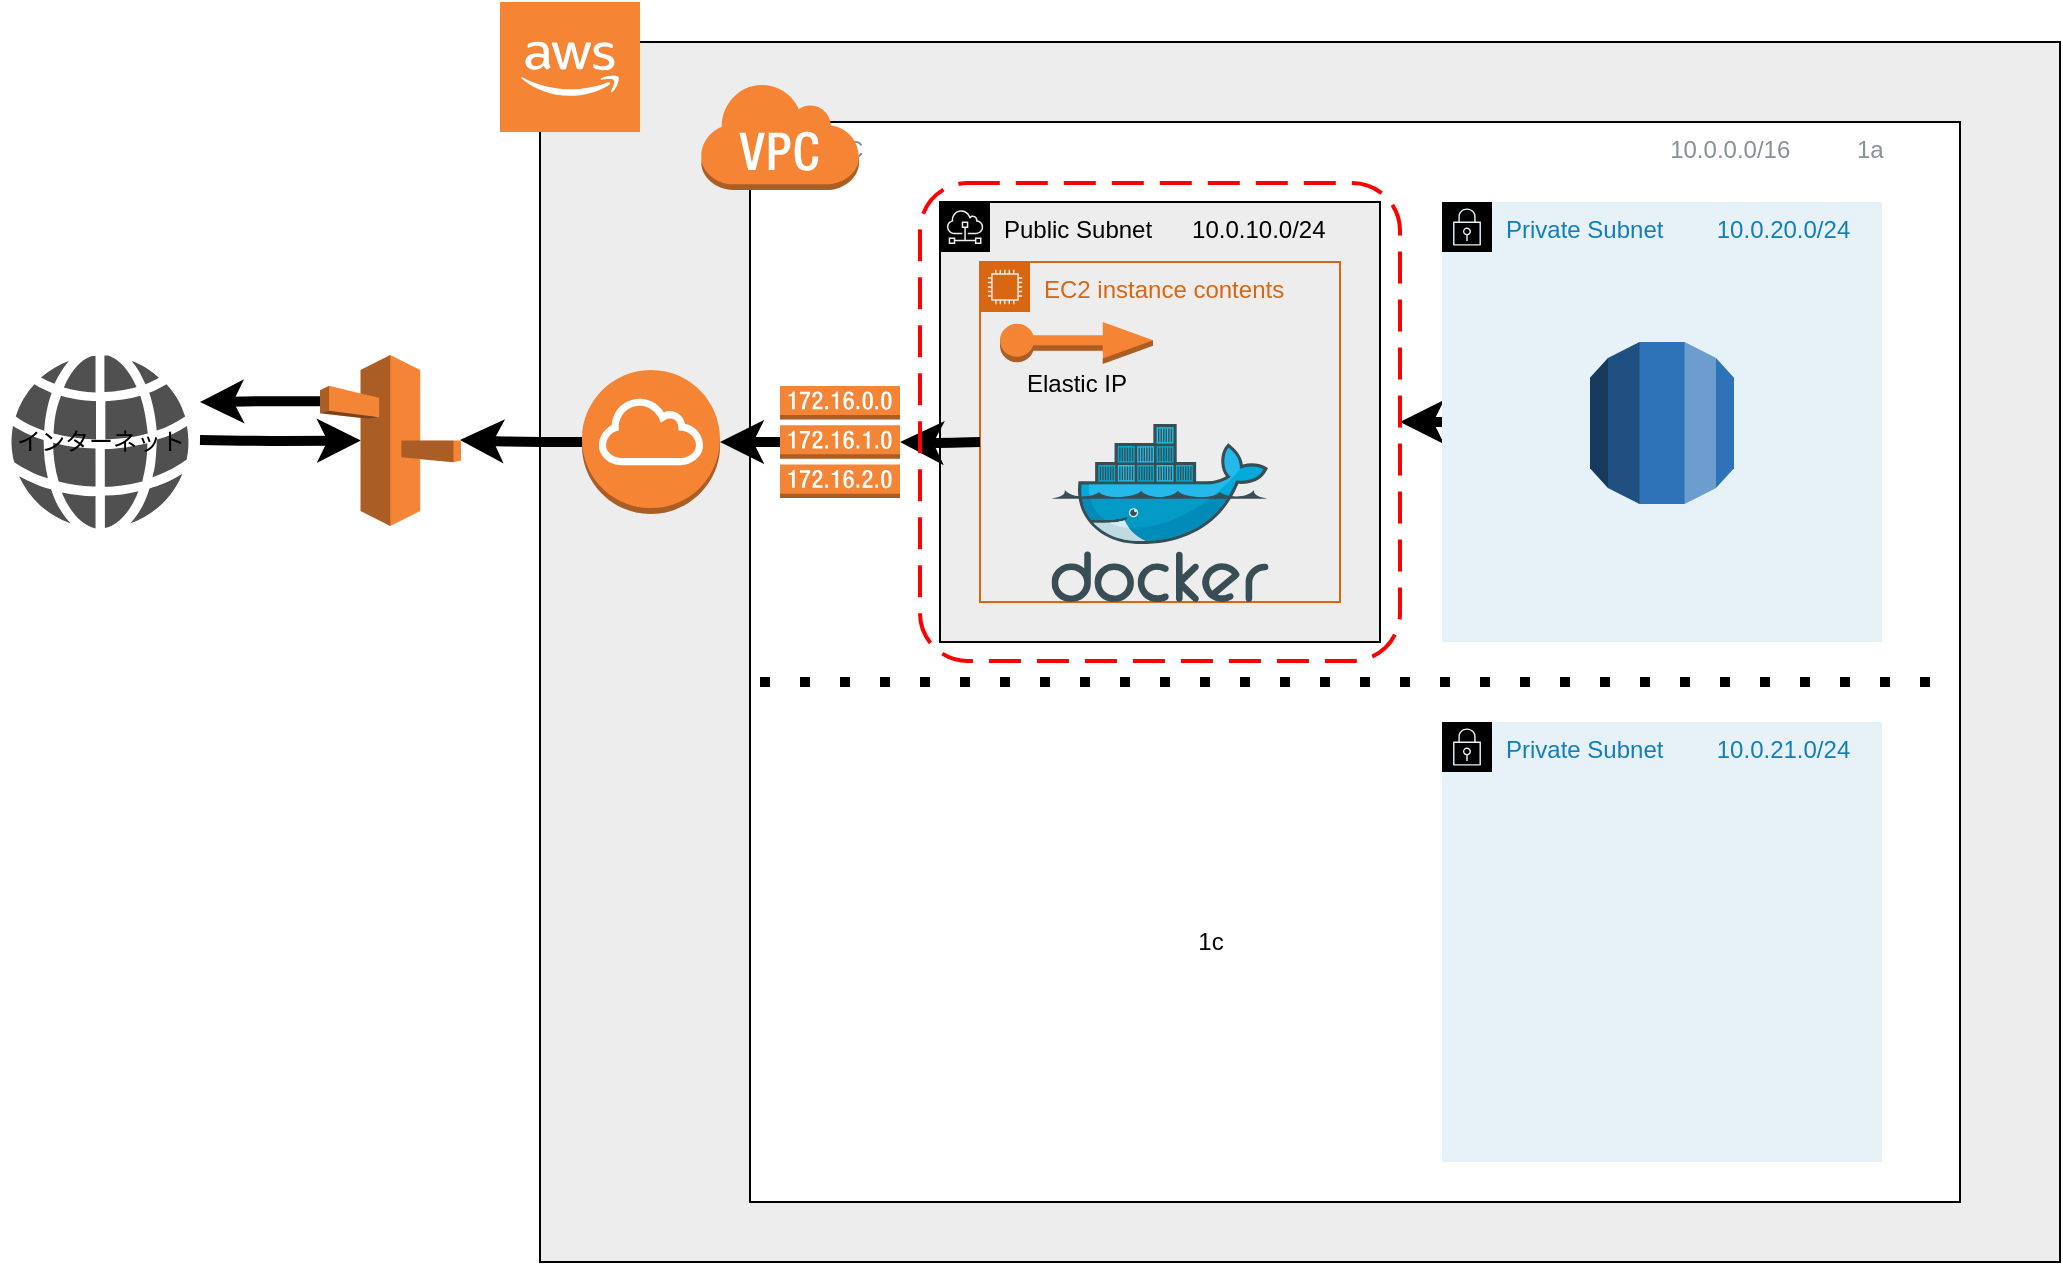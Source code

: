 <mxfile>
    <diagram id="-SWX3bUrc_gaOcauWZ6U" name="ページ1">
        <mxGraphModel dx="1664" dy="747" grid="1" gridSize="10" guides="1" tooltips="1" connect="1" arrows="1" fold="1" page="1" pageScale="1" pageWidth="827" pageHeight="1169" math="0" shadow="0">
            <root>
                <mxCell id="0"/>
                <mxCell id="1" parent="0"/>
                <mxCell id="9" value="" style="rounded=0;whiteSpace=wrap;html=1;strokeColor=#000000;fillColor=#EDEDED;fontColor=#000000;" vertex="1" parent="1">
                    <mxGeometry x="40" y="280" width="760" height="610" as="geometry"/>
                </mxCell>
                <mxCell id="3" value="VPC&amp;nbsp; &amp;nbsp; &amp;nbsp; &amp;nbsp; &amp;nbsp; &amp;nbsp; &amp;nbsp; &amp;nbsp; &amp;nbsp; &amp;nbsp; &amp;nbsp; &amp;nbsp; &amp;nbsp; &amp;nbsp; &amp;nbsp; &amp;nbsp; &amp;nbsp; &amp;nbsp; &amp;nbsp; &amp;nbsp; &amp;nbsp; &amp;nbsp; &amp;nbsp; &amp;nbsp; &amp;nbsp; &amp;nbsp; &amp;nbsp; &amp;nbsp; &amp;nbsp; &amp;nbsp; &amp;nbsp; &amp;nbsp; &amp;nbsp; &amp;nbsp; &amp;nbsp; &amp;nbsp; &amp;nbsp; &amp;nbsp; &amp;nbsp; &amp;nbsp; &amp;nbsp; &amp;nbsp; &amp;nbsp; &amp;nbsp; &amp;nbsp; &amp;nbsp; &amp;nbsp; &amp;nbsp; &amp;nbsp; &amp;nbsp; &amp;nbsp; &amp;nbsp; &amp;nbsp; &amp;nbsp; &amp;nbsp; &amp;nbsp; &amp;nbsp; &amp;nbsp; &amp;nbsp; &amp;nbsp; &amp;nbsp;10.0.0.0/16&amp;nbsp; &amp;nbsp; &amp;nbsp; &amp;nbsp; &amp;nbsp; 1a" style="outlineConnect=0;gradientColor=none;html=1;whiteSpace=wrap;fontSize=12;fontStyle=0;shape=mxgraph.aws4.group;grIcon=mxgraph.aws4.group_vpc;verticalAlign=top;align=left;spacingLeft=30;fontColor=#879196;dashed=0;strokeColor=#000000;fillColor=#FFFFFF;" vertex="1" parent="1">
                    <mxGeometry x="145" y="320" width="605" height="540" as="geometry"/>
                </mxCell>
                <mxCell id="2" value="" style="outlineConnect=0;dashed=0;verticalLabelPosition=bottom;verticalAlign=top;align=center;html=1;shape=mxgraph.aws3.virtual_private_cloud;fillColor=#F58534;gradientColor=none;" vertex="1" parent="1">
                    <mxGeometry x="120" y="300" width="79.5" height="54" as="geometry"/>
                </mxCell>
                <mxCell id="18" style="edgeStyle=orthogonalEdgeStyle;rounded=1;orthogonalLoop=1;jettySize=auto;html=1;fontColor=#000000;strokeWidth=5;strokeColor=#000000;" edge="1" parent="1" source="22" target="16">
                    <mxGeometry relative="1" as="geometry">
                        <mxPoint x="260" y="480" as="sourcePoint"/>
                    </mxGeometry>
                </mxCell>
                <mxCell id="5" value="&lt;font color=&quot;#000000&quot;&gt;Public Subnet&amp;nbsp; &amp;nbsp; &amp;nbsp; 10.0.10.0/24&lt;/font&gt;" style="outlineConnect=0;gradientColor=none;html=1;whiteSpace=wrap;fontSize=12;fontStyle=0;shape=mxgraph.aws4.group;grIcon=mxgraph.aws4.group_subnet;verticalAlign=top;align=left;spacingLeft=30;fontColor=#E8E8E8;dashed=0;strokeColor=#000000;fillColor=#EDEDED;" vertex="1" parent="1">
                    <mxGeometry x="240" y="360" width="220" height="220" as="geometry"/>
                </mxCell>
                <mxCell id="6" value="" style="outlineConnect=0;dashed=0;verticalLabelPosition=bottom;verticalAlign=top;align=center;html=1;shape=mxgraph.aws3.cloud_2;fillColor=#F58534;gradientColor=none;strokeColor=#000000;fontColor=#000000;" vertex="1" parent="1">
                    <mxGeometry x="20" y="260" width="70" height="65" as="geometry"/>
                </mxCell>
                <mxCell id="20" style="edgeStyle=orthogonalEdgeStyle;rounded=1;orthogonalLoop=1;jettySize=auto;html=1;strokeColor=#000000;strokeWidth=5;fontColor=#000000;" edge="1" parent="1" source="16">
                    <mxGeometry relative="1" as="geometry">
                        <mxPoint y="479" as="targetPoint"/>
                    </mxGeometry>
                </mxCell>
                <mxCell id="16" value="" style="outlineConnect=0;dashed=0;verticalLabelPosition=bottom;verticalAlign=top;align=center;html=1;shape=mxgraph.aws3.internet_gateway;fillColor=#F58534;gradientColor=none;strokeColor=#000000;fontColor=#000000;" vertex="1" parent="1">
                    <mxGeometry x="61" y="444" width="69" height="72" as="geometry"/>
                </mxCell>
                <mxCell id="44" style="edgeStyle=orthogonalEdgeStyle;rounded=1;orthogonalLoop=1;jettySize=auto;html=1;entryX=0.29;entryY=0.5;entryDx=0;entryDy=0;entryPerimeter=0;strokeColor=#000000;strokeWidth=5;fontColor=#000000;" edge="1" parent="1" target="41">
                    <mxGeometry relative="1" as="geometry">
                        <mxPoint x="-130" y="479" as="sourcePoint"/>
                    </mxGeometry>
                </mxCell>
                <mxCell id="27" value="EC2 instance contents" style="points=[[0,0],[0.25,0],[0.5,0],[0.75,0],[1,0],[1,0.25],[1,0.5],[1,0.75],[1,1],[0.75,1],[0.5,1],[0.25,1],[0,1],[0,0.75],[0,0.5],[0,0.25]];outlineConnect=0;gradientColor=none;html=1;whiteSpace=wrap;fontSize=12;fontStyle=0;shape=mxgraph.aws4.group;grIcon=mxgraph.aws4.group_ec2_instance_contents;strokeColor=#D86613;fillColor=none;verticalAlign=top;align=left;spacingLeft=30;fontColor=#D86613;dashed=0;" vertex="1" parent="1">
                    <mxGeometry x="260" y="390" width="180" height="170" as="geometry"/>
                </mxCell>
                <mxCell id="22" value="" style="outlineConnect=0;dashed=0;verticalLabelPosition=bottom;verticalAlign=top;align=center;html=1;shape=mxgraph.aws3.route_table;fillColor=#F58536;gradientColor=none;strokeColor=#000000;fontColor=#f0f0f0;" vertex="1" parent="1">
                    <mxGeometry x="160" y="452" width="60" height="56" as="geometry"/>
                </mxCell>
                <mxCell id="28" style="edgeStyle=orthogonalEdgeStyle;rounded=1;orthogonalLoop=1;jettySize=auto;html=1;fontColor=#000000;strokeWidth=5;strokeColor=#000000;" edge="1" parent="1" target="22">
                    <mxGeometry relative="1" as="geometry">
                        <mxPoint x="260" y="480" as="sourcePoint"/>
                        <mxPoint x="130" y="480" as="targetPoint"/>
                    </mxGeometry>
                </mxCell>
                <mxCell id="29" value="" style="outlineConnect=0;dashed=0;verticalLabelPosition=bottom;verticalAlign=top;align=center;html=1;shape=mxgraph.aws3.elastic_ip;fillColor=#F58534;gradientColor=none;strokeColor=#000000;fontColor=#f0f0f0;" vertex="1" parent="1">
                    <mxGeometry x="270" y="420" width="76.5" height="21" as="geometry"/>
                </mxCell>
                <mxCell id="30" value="Elastic IP" style="text;html=1;align=center;verticalAlign=middle;resizable=0;points=[];autosize=1;fontColor=#000000;" vertex="1" parent="1">
                    <mxGeometry x="278.25" y="441" width="60" height="20" as="geometry"/>
                </mxCell>
                <mxCell id="48" style="edgeStyle=orthogonalEdgeStyle;rounded=1;orthogonalLoop=1;jettySize=auto;html=1;exitX=0;exitY=0.5;exitDx=0;exitDy=0;strokeColor=#000000;strokeWidth=5;fontColor=#000000;" edge="1" parent="1" source="35" target="39">
                    <mxGeometry relative="1" as="geometry"/>
                </mxCell>
                <mxCell id="35" value="Private Subnet&amp;nbsp; &amp;nbsp; &amp;nbsp; &amp;nbsp; 10.0.20.0/24" style="points=[[0,0],[0.25,0],[0.5,0],[0.75,0],[1,0],[1,0.25],[1,0.5],[1,0.75],[1,1],[0.75,1],[0.5,1],[0.25,1],[0,1],[0,0.75],[0,0.5],[0,0.25]];outlineConnect=0;gradientColor=none;html=1;whiteSpace=wrap;fontSize=12;fontStyle=0;shape=mxgraph.aws4.group;grIcon=mxgraph.aws4.group_security_group;grStroke=0;fillColor=#E6F2F8;verticalAlign=top;align=left;spacingLeft=30;fontColor=#147EBA;dashed=0;strokeColor=#000000;strokeWidth=1;" vertex="1" parent="1">
                    <mxGeometry x="491" y="360" width="220" height="220" as="geometry"/>
                </mxCell>
                <mxCell id="36" value="Private Subnet&amp;nbsp; &amp;nbsp; &amp;nbsp; &amp;nbsp; 10.0.21.0/24" style="points=[[0,0],[0.25,0],[0.5,0],[0.75,0],[1,0],[1,0.25],[1,0.5],[1,0.75],[1,1],[0.75,1],[0.5,1],[0.25,1],[0,1],[0,0.75],[0,0.5],[0,0.25]];outlineConnect=0;gradientColor=none;html=1;whiteSpace=wrap;fontSize=12;fontStyle=0;shape=mxgraph.aws4.group;grIcon=mxgraph.aws4.group_security_group;grStroke=0;fillColor=#E6F2F8;verticalAlign=top;align=left;spacingLeft=30;fontColor=#147EBA;dashed=0;strokeColor=#000000;strokeWidth=1;" vertex="1" parent="1">
                    <mxGeometry x="491" y="620" width="220" height="220" as="geometry"/>
                </mxCell>
                <mxCell id="37" value="" style="endArrow=none;dashed=1;html=1;dashPattern=1 3;strokeWidth=5;fontColor=#000000;strokeColor=#000000;" edge="1" parent="1">
                    <mxGeometry width="50" height="50" relative="1" as="geometry">
                        <mxPoint x="150" y="600" as="sourcePoint"/>
                        <mxPoint x="750" y="600" as="targetPoint"/>
                    </mxGeometry>
                </mxCell>
                <mxCell id="38" value="1c" style="text;html=1;align=center;verticalAlign=middle;resizable=0;points=[];autosize=1;fontColor=#000000;" vertex="1" parent="1">
                    <mxGeometry x="360" y="720" width="30" height="20" as="geometry"/>
                </mxCell>
                <mxCell id="39" value="" style="rounded=1;arcSize=10;dashed=1;strokeColor=#ff0000;fillColor=none;gradientColor=none;dashPattern=8 4;strokeWidth=2;fontColor=#000000;" vertex="1" parent="1">
                    <mxGeometry x="230" y="350.5" width="240" height="239" as="geometry"/>
                </mxCell>
                <mxCell id="43" style="edgeStyle=orthogonalEdgeStyle;rounded=1;orthogonalLoop=1;jettySize=auto;html=1;strokeColor=#000000;strokeWidth=5;fontColor=#000000;exitX=0;exitY=0.27;exitDx=0;exitDy=0;exitPerimeter=0;" edge="1" parent="1" source="41">
                    <mxGeometry relative="1" as="geometry">
                        <mxPoint x="-130" y="460" as="targetPoint"/>
                    </mxGeometry>
                </mxCell>
                <mxCell id="41" value="" style="outlineConnect=0;dashed=0;verticalLabelPosition=bottom;verticalAlign=top;align=center;html=1;shape=mxgraph.aws3.route_53;fillColor=#F58536;gradientColor=none;strokeColor=#000000;strokeWidth=1;fontColor=#000000;" vertex="1" parent="1">
                    <mxGeometry x="-70" y="436.5" width="70.5" height="85.5" as="geometry"/>
                </mxCell>
                <mxCell id="46" value="" style="group" vertex="1" connectable="0" parent="1">
                    <mxGeometry x="-230" y="436.75" width="100" height="86.5" as="geometry"/>
                </mxCell>
                <mxCell id="19" value="" style="pointerEvents=1;shadow=0;dashed=0;html=1;strokeColor=none;fillColor=#505050;labelPosition=center;verticalLabelPosition=bottom;verticalAlign=top;outlineConnect=0;align=center;shape=mxgraph.office.concepts.globe_internet;fontColor=#000000;" vertex="1" parent="46">
                    <mxGeometry x="5.25" width="89.5" height="86.5" as="geometry"/>
                </mxCell>
                <mxCell id="21" value="&lt;font&gt;インターネット&lt;/font&gt;" style="text;html=1;align=center;verticalAlign=middle;resizable=0;points=[];autosize=1;" vertex="1" parent="46">
                    <mxGeometry y="33.25" width="100" height="20" as="geometry"/>
                </mxCell>
                <mxCell id="47" value="" style="outlineConnect=0;dashed=0;verticalLabelPosition=bottom;verticalAlign=top;align=center;html=1;shape=mxgraph.aws3.rds;fillColor=#2E73B8;gradientColor=none;strokeColor=#000000;strokeWidth=1;fontColor=#000000;" vertex="1" parent="1">
                    <mxGeometry x="565" y="430" width="72" height="81" as="geometry"/>
                </mxCell>
                <mxCell id="49" value="" style="aspect=fixed;html=1;points=[];align=center;image;fontSize=12;image=img/lib/mscae/Docker.svg;strokeColor=#000000;strokeWidth=1;fillColor=#EDEDED;" vertex="1" parent="1">
                    <mxGeometry x="295.73" y="471" width="108.54" height="89" as="geometry"/>
                </mxCell>
            </root>
        </mxGraphModel>
    </diagram>
</mxfile>